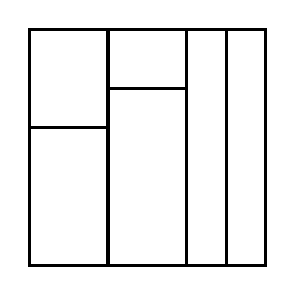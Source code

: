 \begin{tikzpicture}[very thick, scale=.5]
    \draw (0,7/2) rectangle (2,6);
    \draw (0,0) rectangle (2,7/2);
    \draw (2,9/2) rectangle (4,6);
    \draw (2,0) rectangle (4,9/2);
    \draw (4,0) rectangle (5,6);
    \draw (5,0) rectangle (6,6);
\end{tikzpicture}
